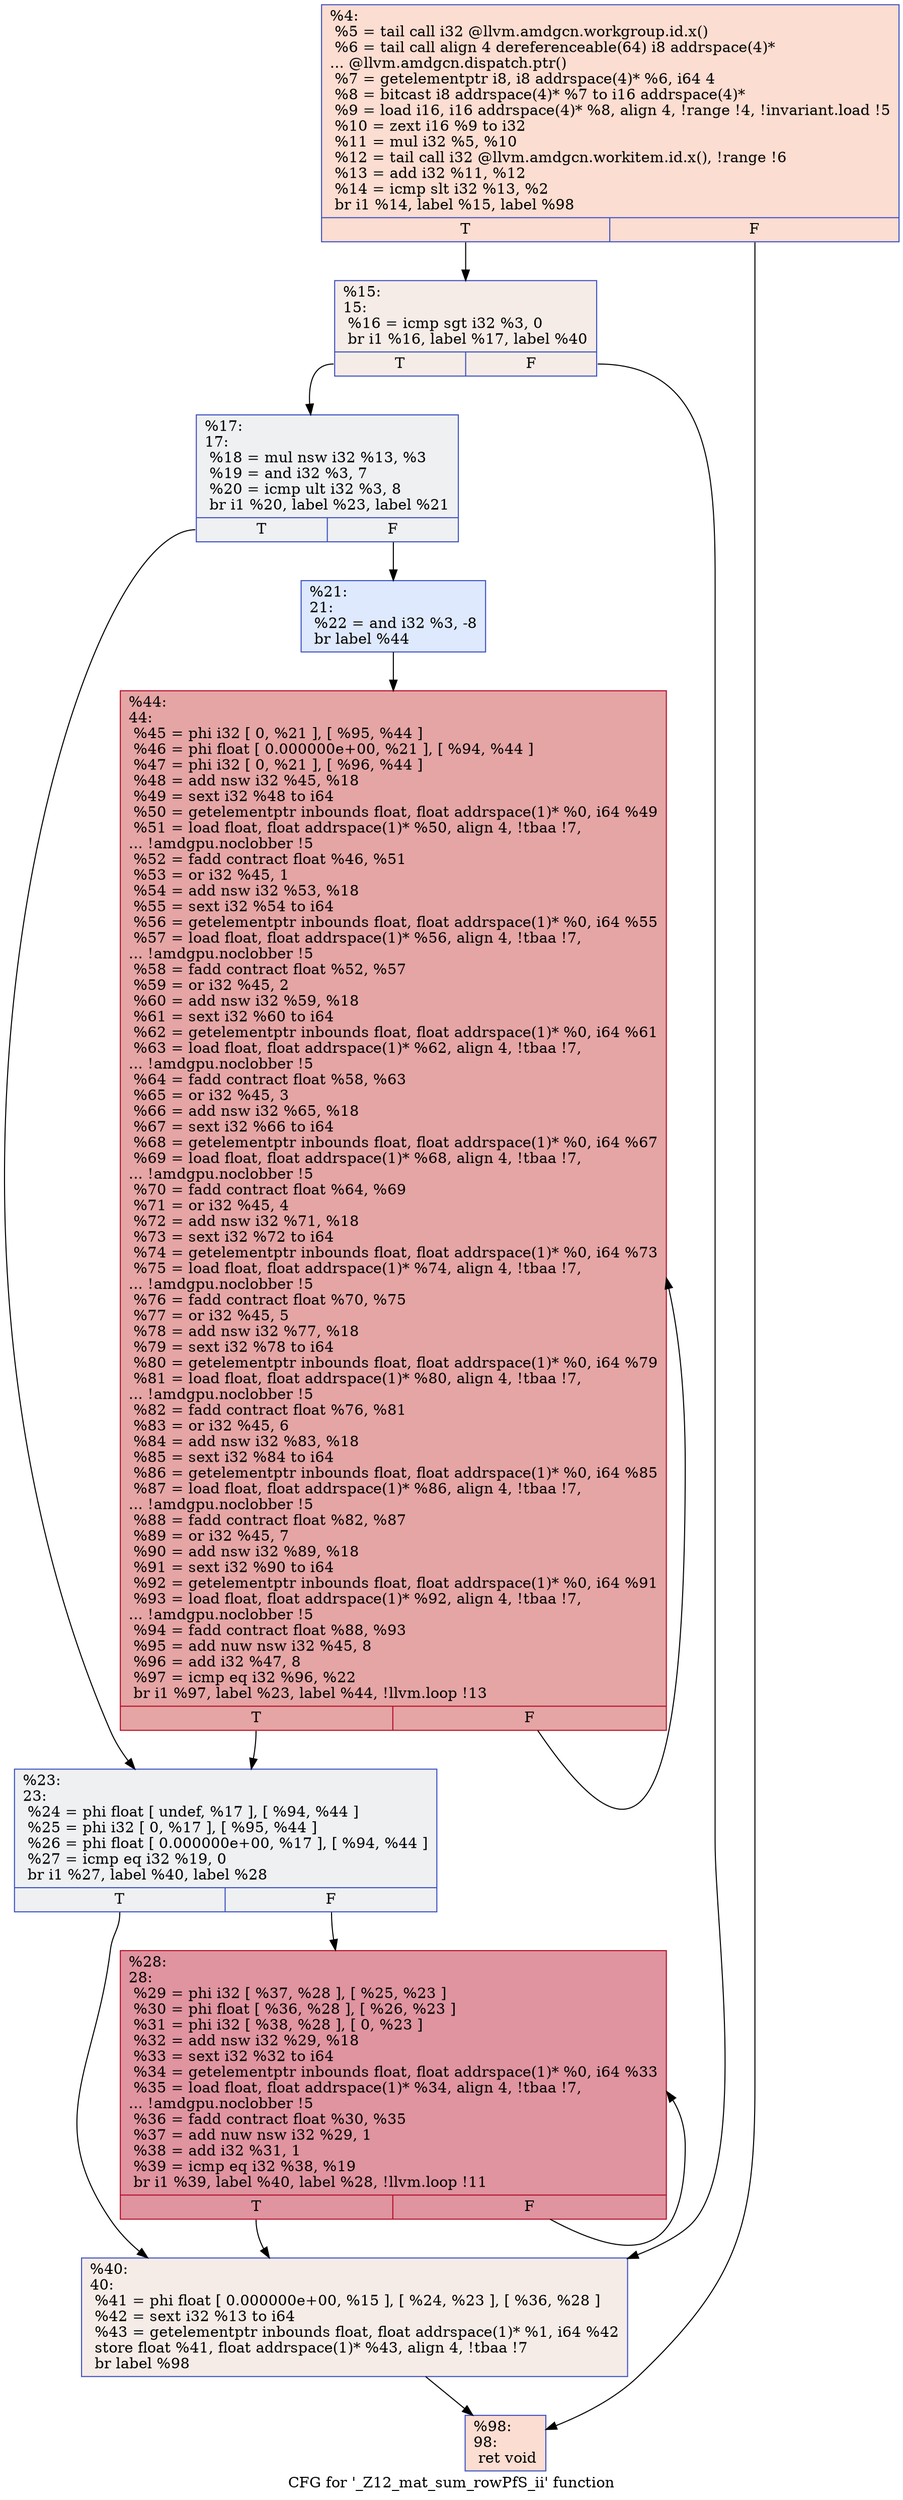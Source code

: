digraph "CFG for '_Z12_mat_sum_rowPfS_ii' function" {
	label="CFG for '_Z12_mat_sum_rowPfS_ii' function";

	Node0x5f72ee0 [shape=record,color="#3d50c3ff", style=filled, fillcolor="#f7b39670",label="{%4:\l  %5 = tail call i32 @llvm.amdgcn.workgroup.id.x()\l  %6 = tail call align 4 dereferenceable(64) i8 addrspace(4)*\l... @llvm.amdgcn.dispatch.ptr()\l  %7 = getelementptr i8, i8 addrspace(4)* %6, i64 4\l  %8 = bitcast i8 addrspace(4)* %7 to i16 addrspace(4)*\l  %9 = load i16, i16 addrspace(4)* %8, align 4, !range !4, !invariant.load !5\l  %10 = zext i16 %9 to i32\l  %11 = mul i32 %5, %10\l  %12 = tail call i32 @llvm.amdgcn.workitem.id.x(), !range !6\l  %13 = add i32 %11, %12\l  %14 = icmp slt i32 %13, %2\l  br i1 %14, label %15, label %98\l|{<s0>T|<s1>F}}"];
	Node0x5f72ee0:s0 -> Node0x5f74df0;
	Node0x5f72ee0:s1 -> Node0x5f74e80;
	Node0x5f74df0 [shape=record,color="#3d50c3ff", style=filled, fillcolor="#ead5c970",label="{%15:\l15:                                               \l  %16 = icmp sgt i32 %3, 0\l  br i1 %16, label %17, label %40\l|{<s0>T|<s1>F}}"];
	Node0x5f74df0:s0 -> Node0x5f73a90;
	Node0x5f74df0:s1 -> Node0x5f75160;
	Node0x5f73a90 [shape=record,color="#3d50c3ff", style=filled, fillcolor="#d9dce170",label="{%17:\l17:                                               \l  %18 = mul nsw i32 %13, %3\l  %19 = and i32 %3, 7\l  %20 = icmp ult i32 %3, 8\l  br i1 %20, label %23, label %21\l|{<s0>T|<s1>F}}"];
	Node0x5f73a90:s0 -> Node0x5f75470;
	Node0x5f73a90:s1 -> Node0x5f754c0;
	Node0x5f754c0 [shape=record,color="#3d50c3ff", style=filled, fillcolor="#b5cdfa70",label="{%21:\l21:                                               \l  %22 = and i32 %3, -8\l  br label %44\l}"];
	Node0x5f754c0 -> Node0x5f756c0;
	Node0x5f75470 [shape=record,color="#3d50c3ff", style=filled, fillcolor="#d9dce170",label="{%23:\l23:                                               \l  %24 = phi float [ undef, %17 ], [ %94, %44 ]\l  %25 = phi i32 [ 0, %17 ], [ %95, %44 ]\l  %26 = phi float [ 0.000000e+00, %17 ], [ %94, %44 ]\l  %27 = icmp eq i32 %19, 0\l  br i1 %27, label %40, label %28\l|{<s0>T|<s1>F}}"];
	Node0x5f75470:s0 -> Node0x5f75160;
	Node0x5f75470:s1 -> Node0x5f76930;
	Node0x5f76930 [shape=record,color="#b70d28ff", style=filled, fillcolor="#b70d2870",label="{%28:\l28:                                               \l  %29 = phi i32 [ %37, %28 ], [ %25, %23 ]\l  %30 = phi float [ %36, %28 ], [ %26, %23 ]\l  %31 = phi i32 [ %38, %28 ], [ 0, %23 ]\l  %32 = add nsw i32 %29, %18\l  %33 = sext i32 %32 to i64\l  %34 = getelementptr inbounds float, float addrspace(1)* %0, i64 %33\l  %35 = load float, float addrspace(1)* %34, align 4, !tbaa !7,\l... !amdgpu.noclobber !5\l  %36 = fadd contract float %30, %35\l  %37 = add nuw nsw i32 %29, 1\l  %38 = add i32 %31, 1\l  %39 = icmp eq i32 %38, %19\l  br i1 %39, label %40, label %28, !llvm.loop !11\l|{<s0>T|<s1>F}}"];
	Node0x5f76930:s0 -> Node0x5f75160;
	Node0x5f76930:s1 -> Node0x5f76930;
	Node0x5f75160 [shape=record,color="#3d50c3ff", style=filled, fillcolor="#ead5c970",label="{%40:\l40:                                               \l  %41 = phi float [ 0.000000e+00, %15 ], [ %24, %23 ], [ %36, %28 ]\l  %42 = sext i32 %13 to i64\l  %43 = getelementptr inbounds float, float addrspace(1)* %1, i64 %42\l  store float %41, float addrspace(1)* %43, align 4, !tbaa !7\l  br label %98\l}"];
	Node0x5f75160 -> Node0x5f74e80;
	Node0x5f756c0 [shape=record,color="#b70d28ff", style=filled, fillcolor="#c5333470",label="{%44:\l44:                                               \l  %45 = phi i32 [ 0, %21 ], [ %95, %44 ]\l  %46 = phi float [ 0.000000e+00, %21 ], [ %94, %44 ]\l  %47 = phi i32 [ 0, %21 ], [ %96, %44 ]\l  %48 = add nsw i32 %45, %18\l  %49 = sext i32 %48 to i64\l  %50 = getelementptr inbounds float, float addrspace(1)* %0, i64 %49\l  %51 = load float, float addrspace(1)* %50, align 4, !tbaa !7,\l... !amdgpu.noclobber !5\l  %52 = fadd contract float %46, %51\l  %53 = or i32 %45, 1\l  %54 = add nsw i32 %53, %18\l  %55 = sext i32 %54 to i64\l  %56 = getelementptr inbounds float, float addrspace(1)* %0, i64 %55\l  %57 = load float, float addrspace(1)* %56, align 4, !tbaa !7,\l... !amdgpu.noclobber !5\l  %58 = fadd contract float %52, %57\l  %59 = or i32 %45, 2\l  %60 = add nsw i32 %59, %18\l  %61 = sext i32 %60 to i64\l  %62 = getelementptr inbounds float, float addrspace(1)* %0, i64 %61\l  %63 = load float, float addrspace(1)* %62, align 4, !tbaa !7,\l... !amdgpu.noclobber !5\l  %64 = fadd contract float %58, %63\l  %65 = or i32 %45, 3\l  %66 = add nsw i32 %65, %18\l  %67 = sext i32 %66 to i64\l  %68 = getelementptr inbounds float, float addrspace(1)* %0, i64 %67\l  %69 = load float, float addrspace(1)* %68, align 4, !tbaa !7,\l... !amdgpu.noclobber !5\l  %70 = fadd contract float %64, %69\l  %71 = or i32 %45, 4\l  %72 = add nsw i32 %71, %18\l  %73 = sext i32 %72 to i64\l  %74 = getelementptr inbounds float, float addrspace(1)* %0, i64 %73\l  %75 = load float, float addrspace(1)* %74, align 4, !tbaa !7,\l... !amdgpu.noclobber !5\l  %76 = fadd contract float %70, %75\l  %77 = or i32 %45, 5\l  %78 = add nsw i32 %77, %18\l  %79 = sext i32 %78 to i64\l  %80 = getelementptr inbounds float, float addrspace(1)* %0, i64 %79\l  %81 = load float, float addrspace(1)* %80, align 4, !tbaa !7,\l... !amdgpu.noclobber !5\l  %82 = fadd contract float %76, %81\l  %83 = or i32 %45, 6\l  %84 = add nsw i32 %83, %18\l  %85 = sext i32 %84 to i64\l  %86 = getelementptr inbounds float, float addrspace(1)* %0, i64 %85\l  %87 = load float, float addrspace(1)* %86, align 4, !tbaa !7,\l... !amdgpu.noclobber !5\l  %88 = fadd contract float %82, %87\l  %89 = or i32 %45, 7\l  %90 = add nsw i32 %89, %18\l  %91 = sext i32 %90 to i64\l  %92 = getelementptr inbounds float, float addrspace(1)* %0, i64 %91\l  %93 = load float, float addrspace(1)* %92, align 4, !tbaa !7,\l... !amdgpu.noclobber !5\l  %94 = fadd contract float %88, %93\l  %95 = add nuw nsw i32 %45, 8\l  %96 = add i32 %47, 8\l  %97 = icmp eq i32 %96, %22\l  br i1 %97, label %23, label %44, !llvm.loop !13\l|{<s0>T|<s1>F}}"];
	Node0x5f756c0:s0 -> Node0x5f75470;
	Node0x5f756c0:s1 -> Node0x5f756c0;
	Node0x5f74e80 [shape=record,color="#3d50c3ff", style=filled, fillcolor="#f7b39670",label="{%98:\l98:                                               \l  ret void\l}"];
}
